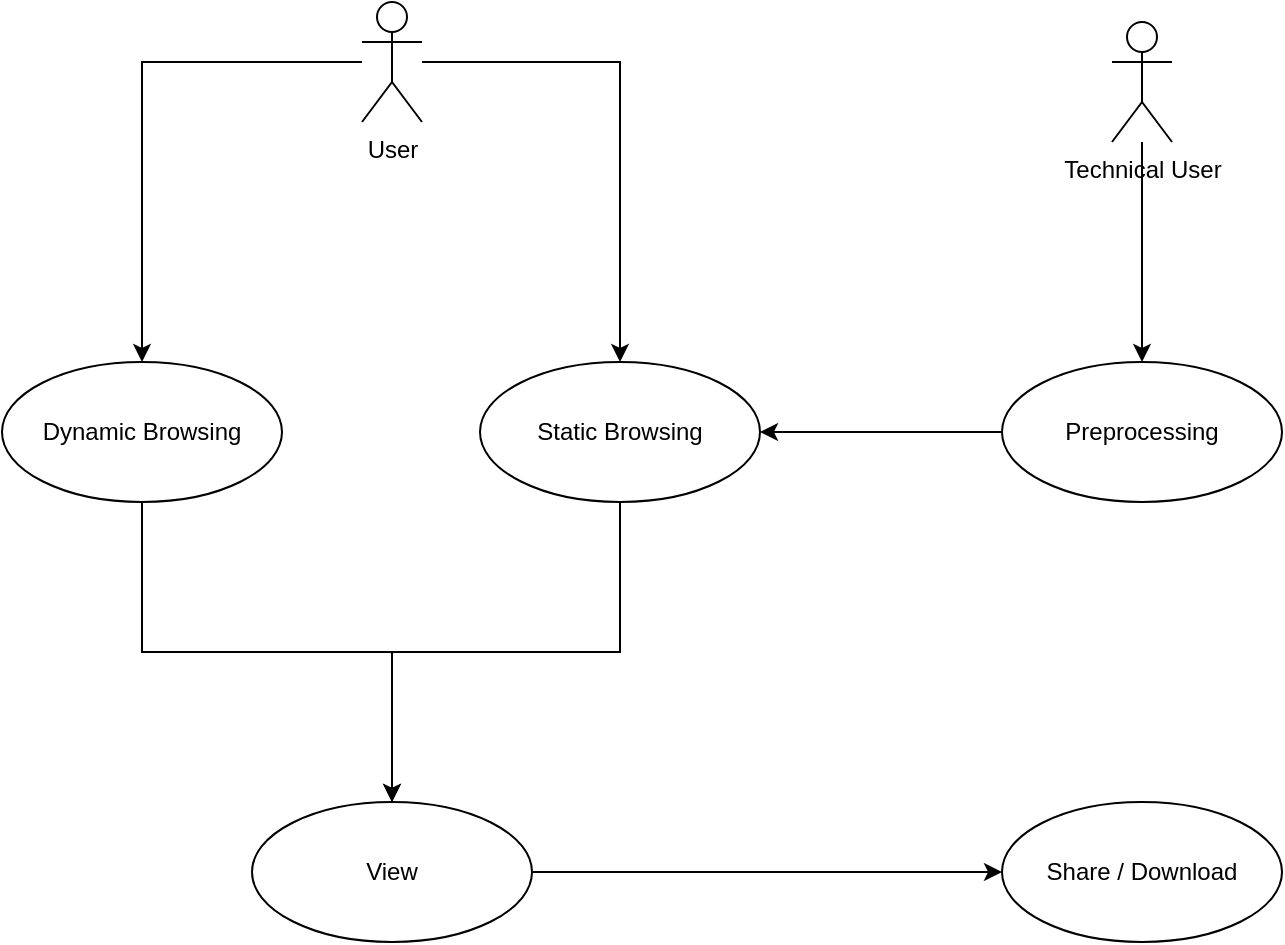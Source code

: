<mxfile version="20.6.0" type="github">
  <diagram id="C5RBs43oDa-KdzZeNtuy" name="Page-1">
    <mxGraphModel dx="1182" dy="722" grid="1" gridSize="10" guides="1" tooltips="1" connect="1" arrows="1" fold="1" page="1" pageScale="1" pageWidth="827" pageHeight="1169" math="0" shadow="0">
      <root>
        <mxCell id="WIyWlLk6GJQsqaUBKTNV-0" />
        <mxCell id="WIyWlLk6GJQsqaUBKTNV-1" parent="WIyWlLk6GJQsqaUBKTNV-0" />
        <mxCell id="mra5QQwehXixs7kkUrkd-2" value="" style="edgeStyle=orthogonalEdgeStyle;rounded=0;orthogonalLoop=1;jettySize=auto;html=1;entryX=0.5;entryY=0;entryDx=0;entryDy=0;" edge="1" parent="WIyWlLk6GJQsqaUBKTNV-1" source="mra5QQwehXixs7kkUrkd-0" target="mra5QQwehXixs7kkUrkd-3">
          <mxGeometry relative="1" as="geometry">
            <mxPoint x="155" y="230" as="targetPoint" />
          </mxGeometry>
        </mxCell>
        <mxCell id="mra5QQwehXixs7kkUrkd-9" style="edgeStyle=orthogonalEdgeStyle;rounded=0;orthogonalLoop=1;jettySize=auto;html=1;" edge="1" parent="WIyWlLk6GJQsqaUBKTNV-1" source="mra5QQwehXixs7kkUrkd-0" target="mra5QQwehXixs7kkUrkd-8">
          <mxGeometry relative="1" as="geometry" />
        </mxCell>
        <mxCell id="mra5QQwehXixs7kkUrkd-0" value="&lt;div&gt;User&lt;/div&gt;&lt;div&gt;&lt;br&gt;&lt;/div&gt;" style="shape=umlActor;html=1;verticalLabelPosition=bottom;verticalAlign=top;align=center;" vertex="1" parent="WIyWlLk6GJQsqaUBKTNV-1">
          <mxGeometry x="265" y="60" width="30" height="60" as="geometry" />
        </mxCell>
        <mxCell id="mra5QQwehXixs7kkUrkd-1" value="&lt;div&gt;Technical User&lt;/div&gt;&lt;div&gt;&lt;br&gt;&lt;/div&gt;" style="shape=umlActor;html=1;verticalLabelPosition=bottom;verticalAlign=top;align=center;" vertex="1" parent="WIyWlLk6GJQsqaUBKTNV-1">
          <mxGeometry x="640" y="70" width="30" height="60" as="geometry" />
        </mxCell>
        <mxCell id="mra5QQwehXixs7kkUrkd-13" style="edgeStyle=orthogonalEdgeStyle;rounded=0;orthogonalLoop=1;jettySize=auto;html=1;entryX=0.5;entryY=0;entryDx=0;entryDy=0;" edge="1" parent="WIyWlLk6GJQsqaUBKTNV-1" source="mra5QQwehXixs7kkUrkd-3" target="mra5QQwehXixs7kkUrkd-10">
          <mxGeometry relative="1" as="geometry" />
        </mxCell>
        <mxCell id="mra5QQwehXixs7kkUrkd-3" value="Static Browsing" style="ellipse;whiteSpace=wrap;html=1;" vertex="1" parent="WIyWlLk6GJQsqaUBKTNV-1">
          <mxGeometry x="324" y="240" width="140" height="70" as="geometry" />
        </mxCell>
        <mxCell id="mra5QQwehXixs7kkUrkd-7" style="edgeStyle=orthogonalEdgeStyle;rounded=0;orthogonalLoop=1;jettySize=auto;html=1;entryX=1;entryY=0.5;entryDx=0;entryDy=0;" edge="1" parent="WIyWlLk6GJQsqaUBKTNV-1" source="mra5QQwehXixs7kkUrkd-5" target="mra5QQwehXixs7kkUrkd-3">
          <mxGeometry relative="1" as="geometry" />
        </mxCell>
        <mxCell id="mra5QQwehXixs7kkUrkd-5" value="&lt;div&gt;Preprocessing&lt;/div&gt;" style="ellipse;whiteSpace=wrap;html=1;" vertex="1" parent="WIyWlLk6GJQsqaUBKTNV-1">
          <mxGeometry x="585" y="240" width="140" height="70" as="geometry" />
        </mxCell>
        <mxCell id="mra5QQwehXixs7kkUrkd-6" value="" style="edgeStyle=orthogonalEdgeStyle;rounded=0;orthogonalLoop=1;jettySize=auto;html=1;" edge="1" parent="WIyWlLk6GJQsqaUBKTNV-1" source="mra5QQwehXixs7kkUrkd-1" target="mra5QQwehXixs7kkUrkd-5">
          <mxGeometry relative="1" as="geometry">
            <mxPoint x="650" y="160" as="sourcePoint" />
            <mxPoint x="650" y="260" as="targetPoint" />
          </mxGeometry>
        </mxCell>
        <mxCell id="mra5QQwehXixs7kkUrkd-12" style="edgeStyle=orthogonalEdgeStyle;rounded=0;orthogonalLoop=1;jettySize=auto;html=1;" edge="1" parent="WIyWlLk6GJQsqaUBKTNV-1" source="mra5QQwehXixs7kkUrkd-8" target="mra5QQwehXixs7kkUrkd-10">
          <mxGeometry relative="1" as="geometry" />
        </mxCell>
        <mxCell id="mra5QQwehXixs7kkUrkd-8" value="&lt;div&gt;Dynamic Browsing&lt;/div&gt;" style="ellipse;whiteSpace=wrap;html=1;" vertex="1" parent="WIyWlLk6GJQsqaUBKTNV-1">
          <mxGeometry x="85" y="240" width="140" height="70" as="geometry" />
        </mxCell>
        <mxCell id="mra5QQwehXixs7kkUrkd-14" style="edgeStyle=orthogonalEdgeStyle;rounded=0;orthogonalLoop=1;jettySize=auto;html=1;" edge="1" parent="WIyWlLk6GJQsqaUBKTNV-1" source="mra5QQwehXixs7kkUrkd-10" target="mra5QQwehXixs7kkUrkd-11">
          <mxGeometry relative="1" as="geometry" />
        </mxCell>
        <mxCell id="mra5QQwehXixs7kkUrkd-10" value="&lt;div&gt;View&lt;/div&gt;" style="ellipse;whiteSpace=wrap;html=1;" vertex="1" parent="WIyWlLk6GJQsqaUBKTNV-1">
          <mxGeometry x="210" y="460" width="140" height="70" as="geometry" />
        </mxCell>
        <mxCell id="mra5QQwehXixs7kkUrkd-11" value="Share / Download" style="ellipse;whiteSpace=wrap;html=1;" vertex="1" parent="WIyWlLk6GJQsqaUBKTNV-1">
          <mxGeometry x="585" y="460" width="140" height="70" as="geometry" />
        </mxCell>
      </root>
    </mxGraphModel>
  </diagram>
</mxfile>
